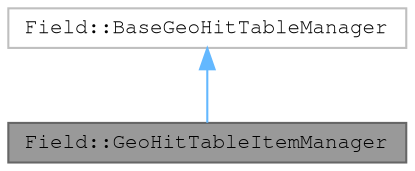 digraph "Field::GeoHitTableItemManager"
{
 // LATEX_PDF_SIZE
  bgcolor="transparent";
  edge [fontname=FreeMono,fontsize=10,labelfontname=FreeMono,labelfontsize=10];
  node [fontname=FreeMono,fontsize=10,shape=box,height=0.2,width=0.4];
  Node1 [label="Field::GeoHitTableItemManager",height=0.2,width=0.4,color="gray40", fillcolor="grey60", style="filled", fontcolor="black",tooltip=" "];
  Node2 -> Node1 [dir="back",color="steelblue1",style="solid"];
  Node2 [label="Field::BaseGeoHitTableManager",height=0.2,width=0.4,color="grey75", fillcolor="white", style="filled",URL="$class_field_1_1_base_geo_hit_table_manager.html",tooltip=" "];
}
